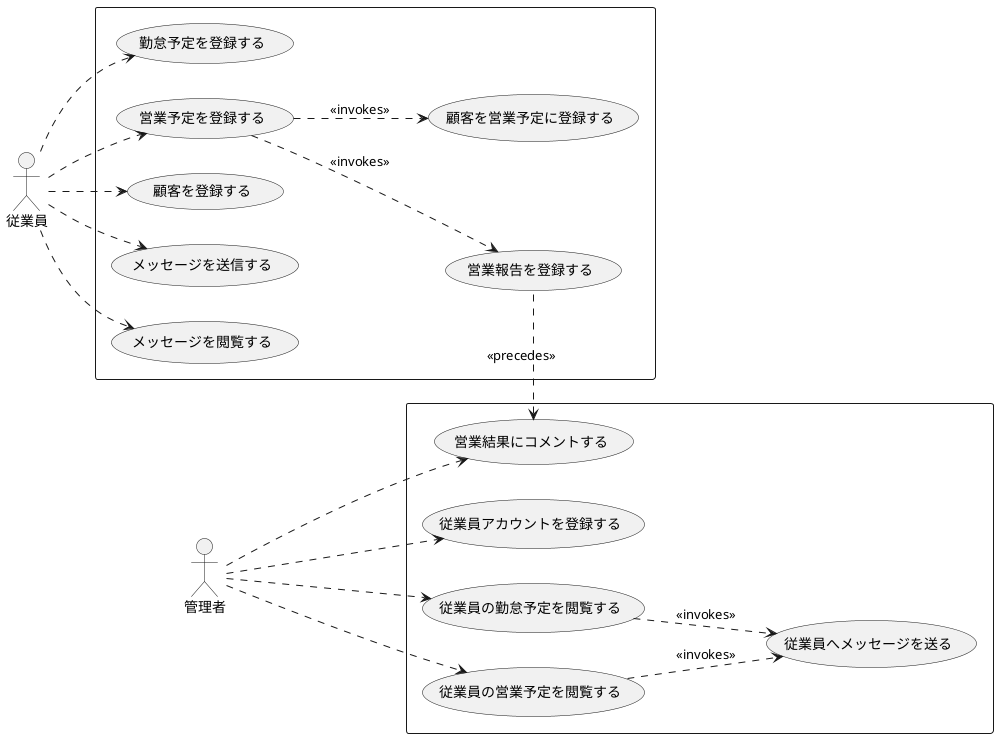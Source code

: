 @startuml ユースケース
left to right direction

:従業員:

rectangle {

:従業員: ..> (勤怠予定を登録する)
:従業員: ..> (営業予定を登録する)
(営業予定を登録する) ..> (顧客を営業予定に登録する) : <<invokes>>
(営業予定を登録する) ..> (営業報告を登録する) : <<invokes>>
:従業員: ..> (顧客を登録する)
:従業員: ..> (メッセージを送信する)
:従業員: ..> (メッセージを閲覧する)

}

:管理者:

rectangle {
(営業報告を登録する) .left.> (営業結果にコメントする) : <<precedes>>
:管理者: ..> (営業結果にコメントする)
:管理者: ..> (従業員アカウントを登録する)
:管理者: ..> (従業員の勤怠予定を閲覧する)
:管理者: ..> (従業員の営業予定を閲覧する)
 (従業員の勤怠予定を閲覧する) ..> (従業員へメッセージを送る) : <<invokes>>
 (従業員の営業予定を閲覧する) ..> (従業員へメッセージを送る) : <<invokes>>
}

@enduml
